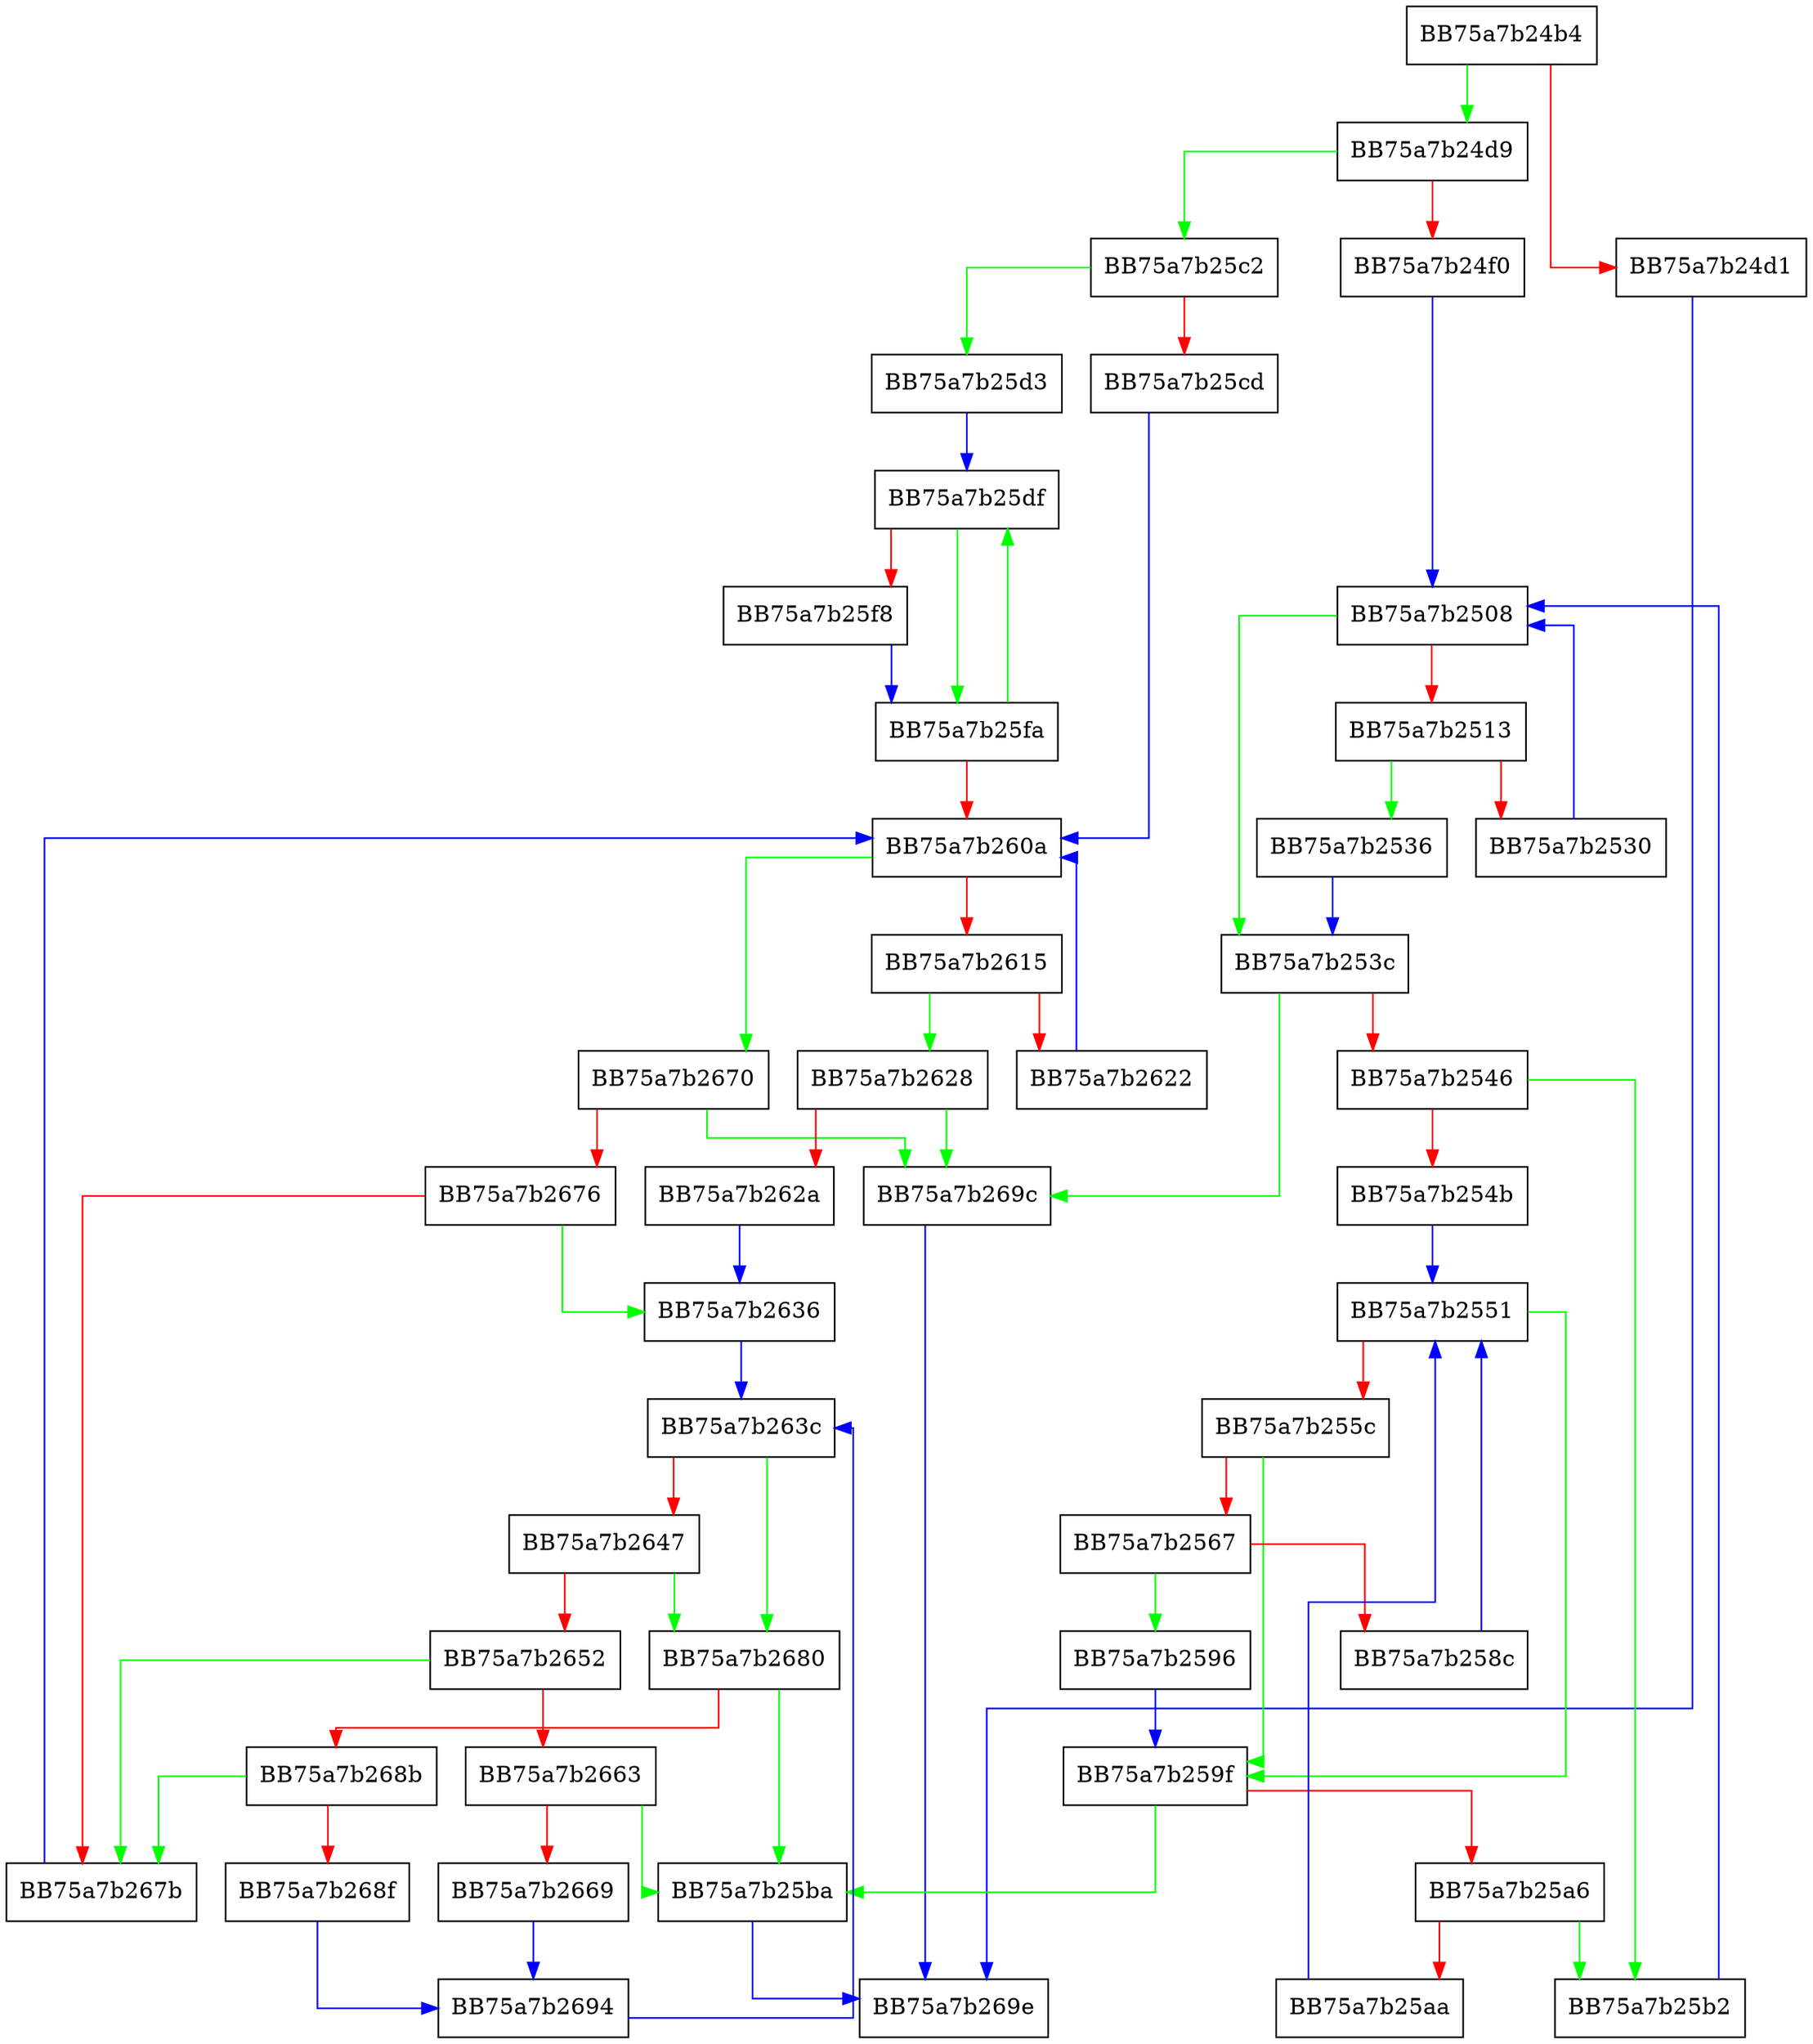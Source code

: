 digraph strstr {
  node [shape="box"];
  graph [splines=ortho];
  BB75a7b24b4 -> BB75a7b24d9 [color="green"];
  BB75a7b24b4 -> BB75a7b24d1 [color="red"];
  BB75a7b24d1 -> BB75a7b269e [color="blue"];
  BB75a7b24d9 -> BB75a7b25c2 [color="green"];
  BB75a7b24d9 -> BB75a7b24f0 [color="red"];
  BB75a7b24f0 -> BB75a7b2508 [color="blue"];
  BB75a7b2508 -> BB75a7b253c [color="green"];
  BB75a7b2508 -> BB75a7b2513 [color="red"];
  BB75a7b2513 -> BB75a7b2536 [color="green"];
  BB75a7b2513 -> BB75a7b2530 [color="red"];
  BB75a7b2530 -> BB75a7b2508 [color="blue"];
  BB75a7b2536 -> BB75a7b253c [color="blue"];
  BB75a7b253c -> BB75a7b269c [color="green"];
  BB75a7b253c -> BB75a7b2546 [color="red"];
  BB75a7b2546 -> BB75a7b25b2 [color="green"];
  BB75a7b2546 -> BB75a7b254b [color="red"];
  BB75a7b254b -> BB75a7b2551 [color="blue"];
  BB75a7b2551 -> BB75a7b259f [color="green"];
  BB75a7b2551 -> BB75a7b255c [color="red"];
  BB75a7b255c -> BB75a7b259f [color="green"];
  BB75a7b255c -> BB75a7b2567 [color="red"];
  BB75a7b2567 -> BB75a7b2596 [color="green"];
  BB75a7b2567 -> BB75a7b258c [color="red"];
  BB75a7b258c -> BB75a7b2551 [color="blue"];
  BB75a7b2596 -> BB75a7b259f [color="blue"];
  BB75a7b259f -> BB75a7b25ba [color="green"];
  BB75a7b259f -> BB75a7b25a6 [color="red"];
  BB75a7b25a6 -> BB75a7b25b2 [color="green"];
  BB75a7b25a6 -> BB75a7b25aa [color="red"];
  BB75a7b25aa -> BB75a7b2551 [color="blue"];
  BB75a7b25b2 -> BB75a7b2508 [color="blue"];
  BB75a7b25ba -> BB75a7b269e [color="blue"];
  BB75a7b25c2 -> BB75a7b25d3 [color="green"];
  BB75a7b25c2 -> BB75a7b25cd [color="red"];
  BB75a7b25cd -> BB75a7b260a [color="blue"];
  BB75a7b25d3 -> BB75a7b25df [color="blue"];
  BB75a7b25df -> BB75a7b25fa [color="green"];
  BB75a7b25df -> BB75a7b25f8 [color="red"];
  BB75a7b25f8 -> BB75a7b25fa [color="blue"];
  BB75a7b25fa -> BB75a7b25df [color="green"];
  BB75a7b25fa -> BB75a7b260a [color="red"];
  BB75a7b260a -> BB75a7b2670 [color="green"];
  BB75a7b260a -> BB75a7b2615 [color="red"];
  BB75a7b2615 -> BB75a7b2628 [color="green"];
  BB75a7b2615 -> BB75a7b2622 [color="red"];
  BB75a7b2622 -> BB75a7b260a [color="blue"];
  BB75a7b2628 -> BB75a7b269c [color="green"];
  BB75a7b2628 -> BB75a7b262a [color="red"];
  BB75a7b262a -> BB75a7b2636 [color="blue"];
  BB75a7b2636 -> BB75a7b263c [color="blue"];
  BB75a7b263c -> BB75a7b2680 [color="green"];
  BB75a7b263c -> BB75a7b2647 [color="red"];
  BB75a7b2647 -> BB75a7b2680 [color="green"];
  BB75a7b2647 -> BB75a7b2652 [color="red"];
  BB75a7b2652 -> BB75a7b267b [color="green"];
  BB75a7b2652 -> BB75a7b2663 [color="red"];
  BB75a7b2663 -> BB75a7b25ba [color="green"];
  BB75a7b2663 -> BB75a7b2669 [color="red"];
  BB75a7b2669 -> BB75a7b2694 [color="blue"];
  BB75a7b2670 -> BB75a7b269c [color="green"];
  BB75a7b2670 -> BB75a7b2676 [color="red"];
  BB75a7b2676 -> BB75a7b2636 [color="green"];
  BB75a7b2676 -> BB75a7b267b [color="red"];
  BB75a7b267b -> BB75a7b260a [color="blue"];
  BB75a7b2680 -> BB75a7b25ba [color="green"];
  BB75a7b2680 -> BB75a7b268b [color="red"];
  BB75a7b268b -> BB75a7b267b [color="green"];
  BB75a7b268b -> BB75a7b268f [color="red"];
  BB75a7b268f -> BB75a7b2694 [color="blue"];
  BB75a7b2694 -> BB75a7b263c [color="blue"];
  BB75a7b269c -> BB75a7b269e [color="blue"];
}